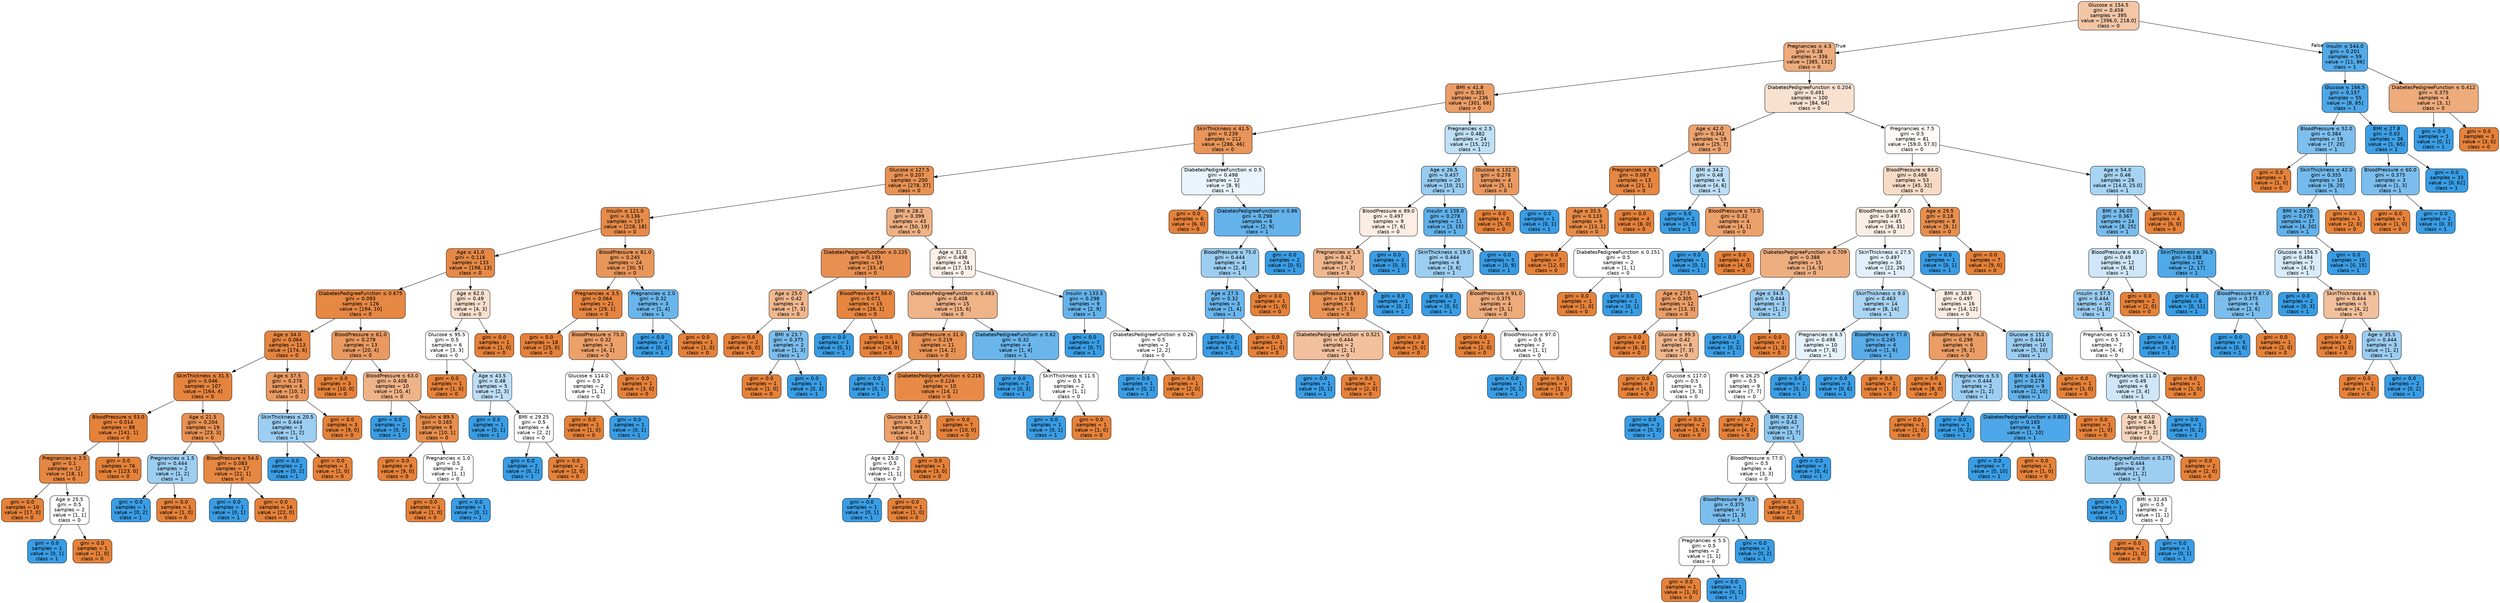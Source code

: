 digraph Tree {
node [shape=box, style="filled, rounded", color="black", fontname="helvetica"] ;
edge [fontname="helvetica"] ;
0 [label=<Glucose &le; 154.5<br/>gini = 0.458<br/>samples = 395<br/>value = [396.0, 218.0]<br/>class = 0>, fillcolor="#f3c6a6"] ;
1 [label=<Pregnancies &le; 4.5<br/>gini = 0.38<br/>samples = 336<br/>value = [385, 132]<br/>class = 0>, fillcolor="#eeac7d"] ;
0 -> 1 [labeldistance=2.5, labelangle=45, headlabel="True"] ;
2 [label=<BMI &le; 41.8<br/>gini = 0.301<br/>samples = 236<br/>value = [301, 68]<br/>class = 0>, fillcolor="#eb9d66"] ;
1 -> 2 ;
3 [label=<SkinThickness &le; 41.5<br/>gini = 0.239<br/>samples = 212<br/>value = [286, 46]<br/>class = 0>, fillcolor="#e99559"] ;
2 -> 3 ;
4 [label=<Glucose &le; 127.5<br/>gini = 0.207<br/>samples = 200<br/>value = [278, 37]<br/>class = 0>, fillcolor="#e89253"] ;
3 -> 4 ;
5 [label=<Insulin &le; 121.0<br/>gini = 0.136<br/>samples = 157<br/>value = [228, 18]<br/>class = 0>, fillcolor="#e78b49"] ;
4 -> 5 ;
6 [label=<Age &le; 41.0<br/>gini = 0.116<br/>samples = 133<br/>value = [198, 13]<br/>class = 0>, fillcolor="#e78946"] ;
5 -> 6 ;
7 [label=<DiabetesPedigreeFunction &le; 0.675<br/>gini = 0.093<br/>samples = 126<br/>value = [194, 10]<br/>class = 0>, fillcolor="#e68743"] ;
6 -> 7 ;
8 [label=<Age &le; 34.0<br/>gini = 0.064<br/>samples = 113<br/>value = [174, 6]<br/>class = 0>, fillcolor="#e68540"] ;
7 -> 8 ;
9 [label=<SkinThickness &le; 31.5<br/>gini = 0.046<br/>samples = 107<br/>value = [164, 4]<br/>class = 0>, fillcolor="#e6843e"] ;
8 -> 9 ;
10 [label=<BloodPressure &le; 53.0<br/>gini = 0.014<br/>samples = 88<br/>value = [141, 1]<br/>class = 0>, fillcolor="#e5823a"] ;
9 -> 10 ;
11 [label=<Pregnancies &le; 2.5<br/>gini = 0.1<br/>samples = 12<br/>value = [18, 1]<br/>class = 0>, fillcolor="#e68844"] ;
10 -> 11 ;
12 [label=<gini = 0.0<br/>samples = 10<br/>value = [17, 0]<br/>class = 0>, fillcolor="#e58139"] ;
11 -> 12 ;
13 [label=<Age &le; 25.5<br/>gini = 0.5<br/>samples = 2<br/>value = [1, 1]<br/>class = 0>, fillcolor="#ffffff"] ;
11 -> 13 ;
14 [label=<gini = 0.0<br/>samples = 1<br/>value = [0, 1]<br/>class = 1>, fillcolor="#399de5"] ;
13 -> 14 ;
15 [label=<gini = 0.0<br/>samples = 1<br/>value = [1, 0]<br/>class = 0>, fillcolor="#e58139"] ;
13 -> 15 ;
16 [label=<gini = 0.0<br/>samples = 76<br/>value = [123, 0]<br/>class = 0>, fillcolor="#e58139"] ;
10 -> 16 ;
17 [label=<Age &le; 21.5<br/>gini = 0.204<br/>samples = 19<br/>value = [23, 3]<br/>class = 0>, fillcolor="#e89153"] ;
9 -> 17 ;
18 [label=<Pregnancies &le; 1.5<br/>gini = 0.444<br/>samples = 2<br/>value = [1, 2]<br/>class = 1>, fillcolor="#9ccef2"] ;
17 -> 18 ;
19 [label=<gini = 0.0<br/>samples = 1<br/>value = [0, 2]<br/>class = 1>, fillcolor="#399de5"] ;
18 -> 19 ;
20 [label=<gini = 0.0<br/>samples = 1<br/>value = [1, 0]<br/>class = 0>, fillcolor="#e58139"] ;
18 -> 20 ;
21 [label=<BloodPressure &le; 54.0<br/>gini = 0.083<br/>samples = 17<br/>value = [22, 1]<br/>class = 0>, fillcolor="#e68742"] ;
17 -> 21 ;
22 [label=<gini = 0.0<br/>samples = 1<br/>value = [0, 1]<br/>class = 1>, fillcolor="#399de5"] ;
21 -> 22 ;
23 [label=<gini = 0.0<br/>samples = 16<br/>value = [22, 0]<br/>class = 0>, fillcolor="#e58139"] ;
21 -> 23 ;
24 [label=<Age &le; 37.5<br/>gini = 0.278<br/>samples = 6<br/>value = [10, 2]<br/>class = 0>, fillcolor="#ea9a61"] ;
8 -> 24 ;
25 [label=<SkinThickness &le; 20.5<br/>gini = 0.444<br/>samples = 3<br/>value = [1, 2]<br/>class = 1>, fillcolor="#9ccef2"] ;
24 -> 25 ;
26 [label=<gini = 0.0<br/>samples = 2<br/>value = [0, 2]<br/>class = 1>, fillcolor="#399de5"] ;
25 -> 26 ;
27 [label=<gini = 0.0<br/>samples = 1<br/>value = [1, 0]<br/>class = 0>, fillcolor="#e58139"] ;
25 -> 27 ;
28 [label=<gini = 0.0<br/>samples = 3<br/>value = [9, 0]<br/>class = 0>, fillcolor="#e58139"] ;
24 -> 28 ;
29 [label=<BloodPressure &le; 61.0<br/>gini = 0.278<br/>samples = 13<br/>value = [20, 4]<br/>class = 0>, fillcolor="#ea9a61"] ;
7 -> 29 ;
30 [label=<gini = 0.0<br/>samples = 3<br/>value = [10, 0]<br/>class = 0>, fillcolor="#e58139"] ;
29 -> 30 ;
31 [label=<BloodPressure &le; 63.0<br/>gini = 0.408<br/>samples = 10<br/>value = [10, 4]<br/>class = 0>, fillcolor="#efb388"] ;
29 -> 31 ;
32 [label=<gini = 0.0<br/>samples = 2<br/>value = [0, 3]<br/>class = 1>, fillcolor="#399de5"] ;
31 -> 32 ;
33 [label=<Insulin &le; 89.5<br/>gini = 0.165<br/>samples = 8<br/>value = [10, 1]<br/>class = 0>, fillcolor="#e88e4d"] ;
31 -> 33 ;
34 [label=<gini = 0.0<br/>samples = 6<br/>value = [9, 0]<br/>class = 0>, fillcolor="#e58139"] ;
33 -> 34 ;
35 [label=<Pregnancies &le; 1.0<br/>gini = 0.5<br/>samples = 2<br/>value = [1, 1]<br/>class = 0>, fillcolor="#ffffff"] ;
33 -> 35 ;
36 [label=<gini = 0.0<br/>samples = 1<br/>value = [1, 0]<br/>class = 0>, fillcolor="#e58139"] ;
35 -> 36 ;
37 [label=<gini = 0.0<br/>samples = 1<br/>value = [0, 1]<br/>class = 1>, fillcolor="#399de5"] ;
35 -> 37 ;
38 [label=<Age &le; 62.0<br/>gini = 0.49<br/>samples = 7<br/>value = [4, 3]<br/>class = 0>, fillcolor="#f8e0ce"] ;
6 -> 38 ;
39 [label=<Glucose &le; 95.5<br/>gini = 0.5<br/>samples = 6<br/>value = [3, 3]<br/>class = 0>, fillcolor="#ffffff"] ;
38 -> 39 ;
40 [label=<gini = 0.0<br/>samples = 1<br/>value = [1, 0]<br/>class = 0>, fillcolor="#e58139"] ;
39 -> 40 ;
41 [label=<Age &le; 43.5<br/>gini = 0.48<br/>samples = 5<br/>value = [2, 3]<br/>class = 1>, fillcolor="#bddef6"] ;
39 -> 41 ;
42 [label=<gini = 0.0<br/>samples = 1<br/>value = [0, 1]<br/>class = 1>, fillcolor="#399de5"] ;
41 -> 42 ;
43 [label=<BMI &le; 29.25<br/>gini = 0.5<br/>samples = 4<br/>value = [2, 2]<br/>class = 0>, fillcolor="#ffffff"] ;
41 -> 43 ;
44 [label=<gini = 0.0<br/>samples = 2<br/>value = [0, 2]<br/>class = 1>, fillcolor="#399de5"] ;
43 -> 44 ;
45 [label=<gini = 0.0<br/>samples = 2<br/>value = [2, 0]<br/>class = 0>, fillcolor="#e58139"] ;
43 -> 45 ;
46 [label=<gini = 0.0<br/>samples = 1<br/>value = [1, 0]<br/>class = 0>, fillcolor="#e58139"] ;
38 -> 46 ;
47 [label=<BloodPressure &le; 81.0<br/>gini = 0.245<br/>samples = 24<br/>value = [30, 5]<br/>class = 0>, fillcolor="#e9965a"] ;
5 -> 47 ;
48 [label=<Pregnancies &le; 3.5<br/>gini = 0.064<br/>samples = 21<br/>value = [29, 1]<br/>class = 0>, fillcolor="#e68540"] ;
47 -> 48 ;
49 [label=<gini = 0.0<br/>samples = 18<br/>value = [25, 0]<br/>class = 0>, fillcolor="#e58139"] ;
48 -> 49 ;
50 [label=<BloodPressure &le; 75.0<br/>gini = 0.32<br/>samples = 3<br/>value = [4, 1]<br/>class = 0>, fillcolor="#eca06a"] ;
48 -> 50 ;
51 [label=<Glucose &le; 114.0<br/>gini = 0.5<br/>samples = 2<br/>value = [1, 1]<br/>class = 0>, fillcolor="#ffffff"] ;
50 -> 51 ;
52 [label=<gini = 0.0<br/>samples = 1<br/>value = [1, 0]<br/>class = 0>, fillcolor="#e58139"] ;
51 -> 52 ;
53 [label=<gini = 0.0<br/>samples = 1<br/>value = [0, 1]<br/>class = 1>, fillcolor="#399de5"] ;
51 -> 53 ;
54 [label=<gini = 0.0<br/>samples = 1<br/>value = [3, 0]<br/>class = 0>, fillcolor="#e58139"] ;
50 -> 54 ;
55 [label=<Pregnancies &le; 2.0<br/>gini = 0.32<br/>samples = 3<br/>value = [1, 4]<br/>class = 1>, fillcolor="#6ab6ec"] ;
47 -> 55 ;
56 [label=<gini = 0.0<br/>samples = 2<br/>value = [0, 4]<br/>class = 1>, fillcolor="#399de5"] ;
55 -> 56 ;
57 [label=<gini = 0.0<br/>samples = 1<br/>value = [1, 0]<br/>class = 0>, fillcolor="#e58139"] ;
55 -> 57 ;
58 [label=<BMI &le; 28.2<br/>gini = 0.399<br/>samples = 43<br/>value = [50, 19]<br/>class = 0>, fillcolor="#efb184"] ;
4 -> 58 ;
59 [label=<DiabetesPedigreeFunction &le; 0.225<br/>gini = 0.193<br/>samples = 19<br/>value = [33, 4]<br/>class = 0>, fillcolor="#e89051"] ;
58 -> 59 ;
60 [label=<Age &le; 25.0<br/>gini = 0.42<br/>samples = 4<br/>value = [7, 3]<br/>class = 0>, fillcolor="#f0b78e"] ;
59 -> 60 ;
61 [label=<gini = 0.0<br/>samples = 2<br/>value = [6, 0]<br/>class = 0>, fillcolor="#e58139"] ;
60 -> 61 ;
62 [label=<BMI &le; 23.7<br/>gini = 0.375<br/>samples = 2<br/>value = [1, 3]<br/>class = 1>, fillcolor="#7bbeee"] ;
60 -> 62 ;
63 [label=<gini = 0.0<br/>samples = 1<br/>value = [1, 0]<br/>class = 0>, fillcolor="#e58139"] ;
62 -> 63 ;
64 [label=<gini = 0.0<br/>samples = 1<br/>value = [0, 3]<br/>class = 1>, fillcolor="#399de5"] ;
62 -> 64 ;
65 [label=<BloodPressure &le; 56.0<br/>gini = 0.071<br/>samples = 15<br/>value = [26, 1]<br/>class = 0>, fillcolor="#e68641"] ;
59 -> 65 ;
66 [label=<gini = 0.0<br/>samples = 1<br/>value = [0, 1]<br/>class = 1>, fillcolor="#399de5"] ;
65 -> 66 ;
67 [label=<gini = 0.0<br/>samples = 14<br/>value = [26, 0]<br/>class = 0>, fillcolor="#e58139"] ;
65 -> 67 ;
68 [label=<Age &le; 31.0<br/>gini = 0.498<br/>samples = 24<br/>value = [17, 15]<br/>class = 0>, fillcolor="#fcf0e8"] ;
58 -> 68 ;
69 [label=<DiabetesPedigreeFunction &le; 0.483<br/>gini = 0.408<br/>samples = 15<br/>value = [15, 6]<br/>class = 0>, fillcolor="#efb388"] ;
68 -> 69 ;
70 [label=<BloodPressure &le; 31.0<br/>gini = 0.219<br/>samples = 11<br/>value = [14, 2]<br/>class = 0>, fillcolor="#e99355"] ;
69 -> 70 ;
71 [label=<gini = 0.0<br/>samples = 1<br/>value = [0, 1]<br/>class = 1>, fillcolor="#399de5"] ;
70 -> 71 ;
72 [label=<DiabetesPedigreeFunction &le; 0.216<br/>gini = 0.124<br/>samples = 10<br/>value = [14, 1]<br/>class = 0>, fillcolor="#e78a47"] ;
70 -> 72 ;
73 [label=<Glucose &le; 134.0<br/>gini = 0.32<br/>samples = 3<br/>value = [4, 1]<br/>class = 0>, fillcolor="#eca06a"] ;
72 -> 73 ;
74 [label=<Age &le; 25.0<br/>gini = 0.5<br/>samples = 2<br/>value = [1, 1]<br/>class = 0>, fillcolor="#ffffff"] ;
73 -> 74 ;
75 [label=<gini = 0.0<br/>samples = 1<br/>value = [0, 1]<br/>class = 1>, fillcolor="#399de5"] ;
74 -> 75 ;
76 [label=<gini = 0.0<br/>samples = 1<br/>value = [1, 0]<br/>class = 0>, fillcolor="#e58139"] ;
74 -> 76 ;
77 [label=<gini = 0.0<br/>samples = 1<br/>value = [3, 0]<br/>class = 0>, fillcolor="#e58139"] ;
73 -> 77 ;
78 [label=<gini = 0.0<br/>samples = 7<br/>value = [10, 0]<br/>class = 0>, fillcolor="#e58139"] ;
72 -> 78 ;
79 [label=<DiabetesPedigreeFunction &le; 0.62<br/>gini = 0.32<br/>samples = 4<br/>value = [1, 4]<br/>class = 1>, fillcolor="#6ab6ec"] ;
69 -> 79 ;
80 [label=<gini = 0.0<br/>samples = 2<br/>value = [0, 3]<br/>class = 1>, fillcolor="#399de5"] ;
79 -> 80 ;
81 [label=<SkinThickness &le; 11.5<br/>gini = 0.5<br/>samples = 2<br/>value = [1, 1]<br/>class = 0>, fillcolor="#ffffff"] ;
79 -> 81 ;
82 [label=<gini = 0.0<br/>samples = 1<br/>value = [0, 1]<br/>class = 1>, fillcolor="#399de5"] ;
81 -> 82 ;
83 [label=<gini = 0.0<br/>samples = 1<br/>value = [1, 0]<br/>class = 0>, fillcolor="#e58139"] ;
81 -> 83 ;
84 [label=<Insulin &le; 133.5<br/>gini = 0.298<br/>samples = 9<br/>value = [2, 9]<br/>class = 1>, fillcolor="#65b3eb"] ;
68 -> 84 ;
85 [label=<gini = 0.0<br/>samples = 7<br/>value = [0, 7]<br/>class = 1>, fillcolor="#399de5"] ;
84 -> 85 ;
86 [label=<DiabetesPedigreeFunction &le; 0.26<br/>gini = 0.5<br/>samples = 2<br/>value = [2, 2]<br/>class = 0>, fillcolor="#ffffff"] ;
84 -> 86 ;
87 [label=<gini = 0.0<br/>samples = 1<br/>value = [0, 2]<br/>class = 1>, fillcolor="#399de5"] ;
86 -> 87 ;
88 [label=<gini = 0.0<br/>samples = 1<br/>value = [2, 0]<br/>class = 0>, fillcolor="#e58139"] ;
86 -> 88 ;
89 [label=<DiabetesPedigreeFunction &le; 0.5<br/>gini = 0.498<br/>samples = 12<br/>value = [8, 9]<br/>class = 1>, fillcolor="#e9f4fc"] ;
3 -> 89 ;
90 [label=<gini = 0.0<br/>samples = 6<br/>value = [6, 0]<br/>class = 0>, fillcolor="#e58139"] ;
89 -> 90 ;
91 [label=<DiabetesPedigreeFunction &le; 0.86<br/>gini = 0.298<br/>samples = 6<br/>value = [2, 9]<br/>class = 1>, fillcolor="#65b3eb"] ;
89 -> 91 ;
92 [label=<BloodPressure &le; 75.0<br/>gini = 0.444<br/>samples = 4<br/>value = [2, 4]<br/>class = 1>, fillcolor="#9ccef2"] ;
91 -> 92 ;
93 [label=<Age &le; 27.5<br/>gini = 0.32<br/>samples = 3<br/>value = [1, 4]<br/>class = 1>, fillcolor="#6ab6ec"] ;
92 -> 93 ;
94 [label=<gini = 0.0<br/>samples = 2<br/>value = [0, 4]<br/>class = 1>, fillcolor="#399de5"] ;
93 -> 94 ;
95 [label=<gini = 0.0<br/>samples = 1<br/>value = [1, 0]<br/>class = 0>, fillcolor="#e58139"] ;
93 -> 95 ;
96 [label=<gini = 0.0<br/>samples = 1<br/>value = [1, 0]<br/>class = 0>, fillcolor="#e58139"] ;
92 -> 96 ;
97 [label=<gini = 0.0<br/>samples = 2<br/>value = [0, 5]<br/>class = 1>, fillcolor="#399de5"] ;
91 -> 97 ;
98 [label=<Pregnancies &le; 2.5<br/>gini = 0.482<br/>samples = 24<br/>value = [15, 22]<br/>class = 1>, fillcolor="#c0e0f7"] ;
2 -> 98 ;
99 [label=<Age &le; 26.5<br/>gini = 0.437<br/>samples = 20<br/>value = [10, 21]<br/>class = 1>, fillcolor="#97ccf1"] ;
98 -> 99 ;
100 [label=<BloodPressure &le; 89.0<br/>gini = 0.497<br/>samples = 9<br/>value = [7, 6]<br/>class = 0>, fillcolor="#fbede3"] ;
99 -> 100 ;
101 [label=<Pregnancies &le; 1.5<br/>gini = 0.42<br/>samples = 7<br/>value = [7, 3]<br/>class = 0>, fillcolor="#f0b78e"] ;
100 -> 101 ;
102 [label=<BloodPressure &le; 69.0<br/>gini = 0.219<br/>samples = 6<br/>value = [7, 1]<br/>class = 0>, fillcolor="#e99355"] ;
101 -> 102 ;
103 [label=<DiabetesPedigreeFunction &le; 0.521<br/>gini = 0.444<br/>samples = 2<br/>value = [2, 1]<br/>class = 0>, fillcolor="#f2c09c"] ;
102 -> 103 ;
104 [label=<gini = 0.0<br/>samples = 1<br/>value = [0, 1]<br/>class = 1>, fillcolor="#399de5"] ;
103 -> 104 ;
105 [label=<gini = 0.0<br/>samples = 1<br/>value = [2, 0]<br/>class = 0>, fillcolor="#e58139"] ;
103 -> 105 ;
106 [label=<gini = 0.0<br/>samples = 4<br/>value = [5, 0]<br/>class = 0>, fillcolor="#e58139"] ;
102 -> 106 ;
107 [label=<gini = 0.0<br/>samples = 1<br/>value = [0, 2]<br/>class = 1>, fillcolor="#399de5"] ;
101 -> 107 ;
108 [label=<gini = 0.0<br/>samples = 2<br/>value = [0, 3]<br/>class = 1>, fillcolor="#399de5"] ;
100 -> 108 ;
109 [label=<Insulin &le; 139.0<br/>gini = 0.278<br/>samples = 11<br/>value = [3, 15]<br/>class = 1>, fillcolor="#61b1ea"] ;
99 -> 109 ;
110 [label=<SkinThickness &le; 19.0<br/>gini = 0.444<br/>samples = 6<br/>value = [3, 6]<br/>class = 1>, fillcolor="#9ccef2"] ;
109 -> 110 ;
111 [label=<gini = 0.0<br/>samples = 2<br/>value = [0, 5]<br/>class = 1>, fillcolor="#399de5"] ;
110 -> 111 ;
112 [label=<BloodPressure &le; 91.0<br/>gini = 0.375<br/>samples = 4<br/>value = [3, 1]<br/>class = 0>, fillcolor="#eeab7b"] ;
110 -> 112 ;
113 [label=<gini = 0.0<br/>samples = 2<br/>value = [2, 0]<br/>class = 0>, fillcolor="#e58139"] ;
112 -> 113 ;
114 [label=<BloodPressure &le; 97.0<br/>gini = 0.5<br/>samples = 2<br/>value = [1, 1]<br/>class = 0>, fillcolor="#ffffff"] ;
112 -> 114 ;
115 [label=<gini = 0.0<br/>samples = 1<br/>value = [0, 1]<br/>class = 1>, fillcolor="#399de5"] ;
114 -> 115 ;
116 [label=<gini = 0.0<br/>samples = 1<br/>value = [1, 0]<br/>class = 0>, fillcolor="#e58139"] ;
114 -> 116 ;
117 [label=<gini = 0.0<br/>samples = 5<br/>value = [0, 9]<br/>class = 1>, fillcolor="#399de5"] ;
109 -> 117 ;
118 [label=<Glucose &le; 132.5<br/>gini = 0.278<br/>samples = 4<br/>value = [5, 1]<br/>class = 0>, fillcolor="#ea9a61"] ;
98 -> 118 ;
119 [label=<gini = 0.0<br/>samples = 3<br/>value = [5, 0]<br/>class = 0>, fillcolor="#e58139"] ;
118 -> 119 ;
120 [label=<gini = 0.0<br/>samples = 1<br/>value = [0, 1]<br/>class = 1>, fillcolor="#399de5"] ;
118 -> 120 ;
121 [label=<DiabetesPedigreeFunction &le; 0.204<br/>gini = 0.491<br/>samples = 100<br/>value = [84, 64]<br/>class = 0>, fillcolor="#f9e1d0"] ;
1 -> 121 ;
122 [label=<Age &le; 42.0<br/>gini = 0.342<br/>samples = 19<br/>value = [25, 7]<br/>class = 0>, fillcolor="#eca470"] ;
121 -> 122 ;
123 [label=<Pregnancies &le; 6.5<br/>gini = 0.087<br/>samples = 13<br/>value = [21, 1]<br/>class = 0>, fillcolor="#e68742"] ;
122 -> 123 ;
124 [label=<Age &le; 35.5<br/>gini = 0.133<br/>samples = 9<br/>value = [13, 1]<br/>class = 0>, fillcolor="#e78b48"] ;
123 -> 124 ;
125 [label=<gini = 0.0<br/>samples = 7<br/>value = [12, 0]<br/>class = 0>, fillcolor="#e58139"] ;
124 -> 125 ;
126 [label=<DiabetesPedigreeFunction &le; 0.151<br/>gini = 0.5<br/>samples = 2<br/>value = [1, 1]<br/>class = 0>, fillcolor="#ffffff"] ;
124 -> 126 ;
127 [label=<gini = 0.0<br/>samples = 1<br/>value = [1, 0]<br/>class = 0>, fillcolor="#e58139"] ;
126 -> 127 ;
128 [label=<gini = 0.0<br/>samples = 1<br/>value = [0, 1]<br/>class = 1>, fillcolor="#399de5"] ;
126 -> 128 ;
129 [label=<gini = 0.0<br/>samples = 4<br/>value = [8, 0]<br/>class = 0>, fillcolor="#e58139"] ;
123 -> 129 ;
130 [label=<BMI &le; 34.2<br/>gini = 0.48<br/>samples = 6<br/>value = [4, 6]<br/>class = 1>, fillcolor="#bddef6"] ;
122 -> 130 ;
131 [label=<gini = 0.0<br/>samples = 2<br/>value = [0, 5]<br/>class = 1>, fillcolor="#399de5"] ;
130 -> 131 ;
132 [label=<BloodPressure &le; 72.0<br/>gini = 0.32<br/>samples = 4<br/>value = [4, 1]<br/>class = 0>, fillcolor="#eca06a"] ;
130 -> 132 ;
133 [label=<gini = 0.0<br/>samples = 1<br/>value = [0, 1]<br/>class = 1>, fillcolor="#399de5"] ;
132 -> 133 ;
134 [label=<gini = 0.0<br/>samples = 3<br/>value = [4, 0]<br/>class = 0>, fillcolor="#e58139"] ;
132 -> 134 ;
135 [label=<Pregnancies &le; 7.5<br/>gini = 0.5<br/>samples = 81<br/>value = [59.0, 57.0]<br/>class = 0>, fillcolor="#fefbf8"] ;
121 -> 135 ;
136 [label=<BloodPressure &le; 84.0<br/>gini = 0.486<br/>samples = 53<br/>value = [45, 32]<br/>class = 0>, fillcolor="#f7dbc6"] ;
135 -> 136 ;
137 [label=<BloodPressure &le; 65.0<br/>gini = 0.497<br/>samples = 45<br/>value = [36, 31]<br/>class = 0>, fillcolor="#fbeee4"] ;
136 -> 137 ;
138 [label=<DiabetesPedigreeFunction &le; 0.709<br/>gini = 0.388<br/>samples = 15<br/>value = [14, 5]<br/>class = 0>, fillcolor="#eeae80"] ;
137 -> 138 ;
139 [label=<Age &le; 27.5<br/>gini = 0.305<br/>samples = 12<br/>value = [13, 3]<br/>class = 0>, fillcolor="#eb9e67"] ;
138 -> 139 ;
140 [label=<gini = 0.0<br/>samples = 4<br/>value = [6, 0]<br/>class = 0>, fillcolor="#e58139"] ;
139 -> 140 ;
141 [label=<Glucose &le; 99.5<br/>gini = 0.42<br/>samples = 8<br/>value = [7, 3]<br/>class = 0>, fillcolor="#f0b78e"] ;
139 -> 141 ;
142 [label=<gini = 0.0<br/>samples = 3<br/>value = [4, 0]<br/>class = 0>, fillcolor="#e58139"] ;
141 -> 142 ;
143 [label=<Glucose &le; 117.0<br/>gini = 0.5<br/>samples = 5<br/>value = [3, 3]<br/>class = 0>, fillcolor="#ffffff"] ;
141 -> 143 ;
144 [label=<gini = 0.0<br/>samples = 3<br/>value = [0, 3]<br/>class = 1>, fillcolor="#399de5"] ;
143 -> 144 ;
145 [label=<gini = 0.0<br/>samples = 2<br/>value = [3, 0]<br/>class = 0>, fillcolor="#e58139"] ;
143 -> 145 ;
146 [label=<Age &le; 34.5<br/>gini = 0.444<br/>samples = 3<br/>value = [1, 2]<br/>class = 1>, fillcolor="#9ccef2"] ;
138 -> 146 ;
147 [label=<gini = 0.0<br/>samples = 2<br/>value = [0, 2]<br/>class = 1>, fillcolor="#399de5"] ;
146 -> 147 ;
148 [label=<gini = 0.0<br/>samples = 1<br/>value = [1, 0]<br/>class = 0>, fillcolor="#e58139"] ;
146 -> 148 ;
149 [label=<SkinThickness &le; 27.5<br/>gini = 0.497<br/>samples = 30<br/>value = [22, 26]<br/>class = 1>, fillcolor="#e1f0fb"] ;
137 -> 149 ;
150 [label=<SkinThickness &le; 9.0<br/>gini = 0.463<br/>samples = 14<br/>value = [8, 14]<br/>class = 1>, fillcolor="#aad5f4"] ;
149 -> 150 ;
151 [label=<Pregnancies &le; 6.5<br/>gini = 0.498<br/>samples = 10<br/>value = [7, 8]<br/>class = 1>, fillcolor="#e6f3fc"] ;
150 -> 151 ;
152 [label=<BMI &le; 26.25<br/>gini = 0.5<br/>samples = 9<br/>value = [7, 7]<br/>class = 0>, fillcolor="#ffffff"] ;
151 -> 152 ;
153 [label=<gini = 0.0<br/>samples = 2<br/>value = [4, 0]<br/>class = 0>, fillcolor="#e58139"] ;
152 -> 153 ;
154 [label=<BMI &le; 32.6<br/>gini = 0.42<br/>samples = 7<br/>value = [3, 7]<br/>class = 1>, fillcolor="#8ec7f0"] ;
152 -> 154 ;
155 [label=<BloodPressure &le; 77.0<br/>gini = 0.5<br/>samples = 4<br/>value = [3, 3]<br/>class = 0>, fillcolor="#ffffff"] ;
154 -> 155 ;
156 [label=<BloodPressure &le; 75.5<br/>gini = 0.375<br/>samples = 3<br/>value = [1, 3]<br/>class = 1>, fillcolor="#7bbeee"] ;
155 -> 156 ;
157 [label=<Pregnancies &le; 5.5<br/>gini = 0.5<br/>samples = 2<br/>value = [1, 1]<br/>class = 0>, fillcolor="#ffffff"] ;
156 -> 157 ;
158 [label=<gini = 0.0<br/>samples = 1<br/>value = [1, 0]<br/>class = 0>, fillcolor="#e58139"] ;
157 -> 158 ;
159 [label=<gini = 0.0<br/>samples = 1<br/>value = [0, 1]<br/>class = 1>, fillcolor="#399de5"] ;
157 -> 159 ;
160 [label=<gini = 0.0<br/>samples = 1<br/>value = [0, 2]<br/>class = 1>, fillcolor="#399de5"] ;
156 -> 160 ;
161 [label=<gini = 0.0<br/>samples = 1<br/>value = [2, 0]<br/>class = 0>, fillcolor="#e58139"] ;
155 -> 161 ;
162 [label=<gini = 0.0<br/>samples = 3<br/>value = [0, 4]<br/>class = 1>, fillcolor="#399de5"] ;
154 -> 162 ;
163 [label=<gini = 0.0<br/>samples = 1<br/>value = [0, 1]<br/>class = 1>, fillcolor="#399de5"] ;
151 -> 163 ;
164 [label=<BloodPressure &le; 77.0<br/>gini = 0.245<br/>samples = 4<br/>value = [1, 6]<br/>class = 1>, fillcolor="#5aade9"] ;
150 -> 164 ;
165 [label=<gini = 0.0<br/>samples = 3<br/>value = [0, 6]<br/>class = 1>, fillcolor="#399de5"] ;
164 -> 165 ;
166 [label=<gini = 0.0<br/>samples = 1<br/>value = [1, 0]<br/>class = 0>, fillcolor="#e58139"] ;
164 -> 166 ;
167 [label=<BMI &le; 30.8<br/>gini = 0.497<br/>samples = 16<br/>value = [14, 12]<br/>class = 0>, fillcolor="#fbede3"] ;
149 -> 167 ;
168 [label=<BloodPressure &le; 76.0<br/>gini = 0.298<br/>samples = 6<br/>value = [9, 2]<br/>class = 0>, fillcolor="#eb9d65"] ;
167 -> 168 ;
169 [label=<gini = 0.0<br/>samples = 4<br/>value = [8, 0]<br/>class = 0>, fillcolor="#e58139"] ;
168 -> 169 ;
170 [label=<Pregnancies &le; 5.5<br/>gini = 0.444<br/>samples = 2<br/>value = [1, 2]<br/>class = 1>, fillcolor="#9ccef2"] ;
168 -> 170 ;
171 [label=<gini = 0.0<br/>samples = 1<br/>value = [1, 0]<br/>class = 0>, fillcolor="#e58139"] ;
170 -> 171 ;
172 [label=<gini = 0.0<br/>samples = 1<br/>value = [0, 2]<br/>class = 1>, fillcolor="#399de5"] ;
170 -> 172 ;
173 [label=<Glucose &le; 151.0<br/>gini = 0.444<br/>samples = 10<br/>value = [5, 10]<br/>class = 1>, fillcolor="#9ccef2"] ;
167 -> 173 ;
174 [label=<BMI &le; 46.45<br/>gini = 0.278<br/>samples = 9<br/>value = [2, 10]<br/>class = 1>, fillcolor="#61b1ea"] ;
173 -> 174 ;
175 [label=<DiabetesPedigreeFunction &le; 0.803<br/>gini = 0.165<br/>samples = 8<br/>value = [1, 10]<br/>class = 1>, fillcolor="#4da7e8"] ;
174 -> 175 ;
176 [label=<gini = 0.0<br/>samples = 7<br/>value = [0, 10]<br/>class = 1>, fillcolor="#399de5"] ;
175 -> 176 ;
177 [label=<gini = 0.0<br/>samples = 1<br/>value = [1, 0]<br/>class = 0>, fillcolor="#e58139"] ;
175 -> 177 ;
178 [label=<gini = 0.0<br/>samples = 1<br/>value = [1, 0]<br/>class = 0>, fillcolor="#e58139"] ;
174 -> 178 ;
179 [label=<gini = 0.0<br/>samples = 1<br/>value = [3, 0]<br/>class = 0>, fillcolor="#e58139"] ;
173 -> 179 ;
180 [label=<Age &le; 29.5<br/>gini = 0.18<br/>samples = 8<br/>value = [9, 1]<br/>class = 0>, fillcolor="#e88f4f"] ;
136 -> 180 ;
181 [label=<gini = 0.0<br/>samples = 1<br/>value = [0, 1]<br/>class = 1>, fillcolor="#399de5"] ;
180 -> 181 ;
182 [label=<gini = 0.0<br/>samples = 7<br/>value = [9, 0]<br/>class = 0>, fillcolor="#e58139"] ;
180 -> 182 ;
183 [label=<Age &le; 54.0<br/>gini = 0.46<br/>samples = 28<br/>value = [14.0, 25.0]<br/>class = 1>, fillcolor="#a8d4f4"] ;
135 -> 183 ;
184 [label=<BMI &le; 36.05<br/>gini = 0.367<br/>samples = 24<br/>value = [8, 25]<br/>class = 1>, fillcolor="#78bced"] ;
183 -> 184 ;
185 [label=<BloodPressure &le; 83.0<br/>gini = 0.49<br/>samples = 12<br/>value = [6, 8]<br/>class = 1>, fillcolor="#cee6f8"] ;
184 -> 185 ;
186 [label=<Insulin &le; 57.5<br/>gini = 0.444<br/>samples = 10<br/>value = [4, 8]<br/>class = 1>, fillcolor="#9ccef2"] ;
185 -> 186 ;
187 [label=<Pregnancies &le; 12.5<br/>gini = 0.5<br/>samples = 7<br/>value = [4, 4]<br/>class = 0>, fillcolor="#ffffff"] ;
186 -> 187 ;
188 [label=<Pregnancies &le; 11.0<br/>gini = 0.49<br/>samples = 6<br/>value = [3, 4]<br/>class = 1>, fillcolor="#cee6f8"] ;
187 -> 188 ;
189 [label=<Age &le; 40.0<br/>gini = 0.48<br/>samples = 5<br/>value = [3, 2]<br/>class = 0>, fillcolor="#f6d5bd"] ;
188 -> 189 ;
190 [label=<DiabetesPedigreeFunction &le; 0.275<br/>gini = 0.444<br/>samples = 3<br/>value = [1, 2]<br/>class = 1>, fillcolor="#9ccef2"] ;
189 -> 190 ;
191 [label=<gini = 0.0<br/>samples = 1<br/>value = [0, 1]<br/>class = 1>, fillcolor="#399de5"] ;
190 -> 191 ;
192 [label=<BMI &le; 32.45<br/>gini = 0.5<br/>samples = 2<br/>value = [1, 1]<br/>class = 0>, fillcolor="#ffffff"] ;
190 -> 192 ;
193 [label=<gini = 0.0<br/>samples = 1<br/>value = [1, 0]<br/>class = 0>, fillcolor="#e58139"] ;
192 -> 193 ;
194 [label=<gini = 0.0<br/>samples = 1<br/>value = [0, 1]<br/>class = 1>, fillcolor="#399de5"] ;
192 -> 194 ;
195 [label=<gini = 0.0<br/>samples = 2<br/>value = [2, 0]<br/>class = 0>, fillcolor="#e58139"] ;
189 -> 195 ;
196 [label=<gini = 0.0<br/>samples = 1<br/>value = [0, 2]<br/>class = 1>, fillcolor="#399de5"] ;
188 -> 196 ;
197 [label=<gini = 0.0<br/>samples = 1<br/>value = [1, 0]<br/>class = 0>, fillcolor="#e58139"] ;
187 -> 197 ;
198 [label=<gini = 0.0<br/>samples = 3<br/>value = [0, 4]<br/>class = 1>, fillcolor="#399de5"] ;
186 -> 198 ;
199 [label=<gini = 0.0<br/>samples = 2<br/>value = [2, 0]<br/>class = 0>, fillcolor="#e58139"] ;
185 -> 199 ;
200 [label=<SkinThickness &le; 36.5<br/>gini = 0.188<br/>samples = 12<br/>value = [2, 17]<br/>class = 1>, fillcolor="#50a9e8"] ;
184 -> 200 ;
201 [label=<gini = 0.0<br/>samples = 6<br/>value = [0, 11]<br/>class = 1>, fillcolor="#399de5"] ;
200 -> 201 ;
202 [label=<BloodPressure &le; 87.0<br/>gini = 0.375<br/>samples = 6<br/>value = [2, 6]<br/>class = 1>, fillcolor="#7bbeee"] ;
200 -> 202 ;
203 [label=<gini = 0.0<br/>samples = 5<br/>value = [0, 6]<br/>class = 1>, fillcolor="#399de5"] ;
202 -> 203 ;
204 [label=<gini = 0.0<br/>samples = 1<br/>value = [2, 0]<br/>class = 0>, fillcolor="#e58139"] ;
202 -> 204 ;
205 [label=<gini = 0.0<br/>samples = 4<br/>value = [6, 0]<br/>class = 0>, fillcolor="#e58139"] ;
183 -> 205 ;
206 [label=<Insulin &le; 544.0<br/>gini = 0.201<br/>samples = 59<br/>value = [11, 86]<br/>class = 1>, fillcolor="#52aae8"] ;
0 -> 206 [labeldistance=2.5, labelangle=-45, headlabel="False"] ;
207 [label=<Glucose &le; 166.5<br/>gini = 0.157<br/>samples = 55<br/>value = [8, 85]<br/>class = 1>, fillcolor="#4ca6e7"] ;
206 -> 207 ;
208 [label=<BloodPressure &le; 52.0<br/>gini = 0.384<br/>samples = 19<br/>value = [7, 20]<br/>class = 1>, fillcolor="#7ebfee"] ;
207 -> 208 ;
209 [label=<gini = 0.0<br/>samples = 1<br/>value = [1, 0]<br/>class = 0>, fillcolor="#e58139"] ;
208 -> 209 ;
210 [label=<SkinThickness &le; 42.0<br/>gini = 0.355<br/>samples = 18<br/>value = [6, 20]<br/>class = 1>, fillcolor="#74baed"] ;
208 -> 210 ;
211 [label=<BMI &le; 29.05<br/>gini = 0.278<br/>samples = 17<br/>value = [4, 20]<br/>class = 1>, fillcolor="#61b1ea"] ;
210 -> 211 ;
212 [label=<Glucose &le; 156.5<br/>gini = 0.494<br/>samples = 7<br/>value = [4, 5]<br/>class = 1>, fillcolor="#d7ebfa"] ;
211 -> 212 ;
213 [label=<gini = 0.0<br/>samples = 2<br/>value = [0, 3]<br/>class = 1>, fillcolor="#399de5"] ;
212 -> 213 ;
214 [label=<SkinThickness &le; 9.5<br/>gini = 0.444<br/>samples = 5<br/>value = [4, 2]<br/>class = 0>, fillcolor="#f2c09c"] ;
212 -> 214 ;
215 [label=<gini = 0.0<br/>samples = 2<br/>value = [3, 0]<br/>class = 0>, fillcolor="#e58139"] ;
214 -> 215 ;
216 [label=<Age &le; 35.5<br/>gini = 0.444<br/>samples = 3<br/>value = [1, 2]<br/>class = 1>, fillcolor="#9ccef2"] ;
214 -> 216 ;
217 [label=<gini = 0.0<br/>samples = 1<br/>value = [1, 0]<br/>class = 0>, fillcolor="#e58139"] ;
216 -> 217 ;
218 [label=<gini = 0.0<br/>samples = 2<br/>value = [0, 2]<br/>class = 1>, fillcolor="#399de5"] ;
216 -> 218 ;
219 [label=<gini = 0.0<br/>samples = 10<br/>value = [0, 15]<br/>class = 1>, fillcolor="#399de5"] ;
211 -> 219 ;
220 [label=<gini = 0.0<br/>samples = 1<br/>value = [2, 0]<br/>class = 0>, fillcolor="#e58139"] ;
210 -> 220 ;
221 [label=<BMI &le; 27.8<br/>gini = 0.03<br/>samples = 36<br/>value = [1, 65]<br/>class = 1>, fillcolor="#3c9fe5"] ;
207 -> 221 ;
222 [label=<BloodPressure &le; 60.0<br/>gini = 0.375<br/>samples = 3<br/>value = [1, 3]<br/>class = 1>, fillcolor="#7bbeee"] ;
221 -> 222 ;
223 [label=<gini = 0.0<br/>samples = 1<br/>value = [1, 0]<br/>class = 0>, fillcolor="#e58139"] ;
222 -> 223 ;
224 [label=<gini = 0.0<br/>samples = 2<br/>value = [0, 3]<br/>class = 1>, fillcolor="#399de5"] ;
222 -> 224 ;
225 [label=<gini = 0.0<br/>samples = 33<br/>value = [0, 62]<br/>class = 1>, fillcolor="#399de5"] ;
221 -> 225 ;
226 [label=<DiabetesPedigreeFunction &le; 0.412<br/>gini = 0.375<br/>samples = 4<br/>value = [3, 1]<br/>class = 0>, fillcolor="#eeab7b"] ;
206 -> 226 ;
227 [label=<gini = 0.0<br/>samples = 1<br/>value = [0, 1]<br/>class = 1>, fillcolor="#399de5"] ;
226 -> 227 ;
228 [label=<gini = 0.0<br/>samples = 3<br/>value = [3, 0]<br/>class = 0>, fillcolor="#e58139"] ;
226 -> 228 ;
}
